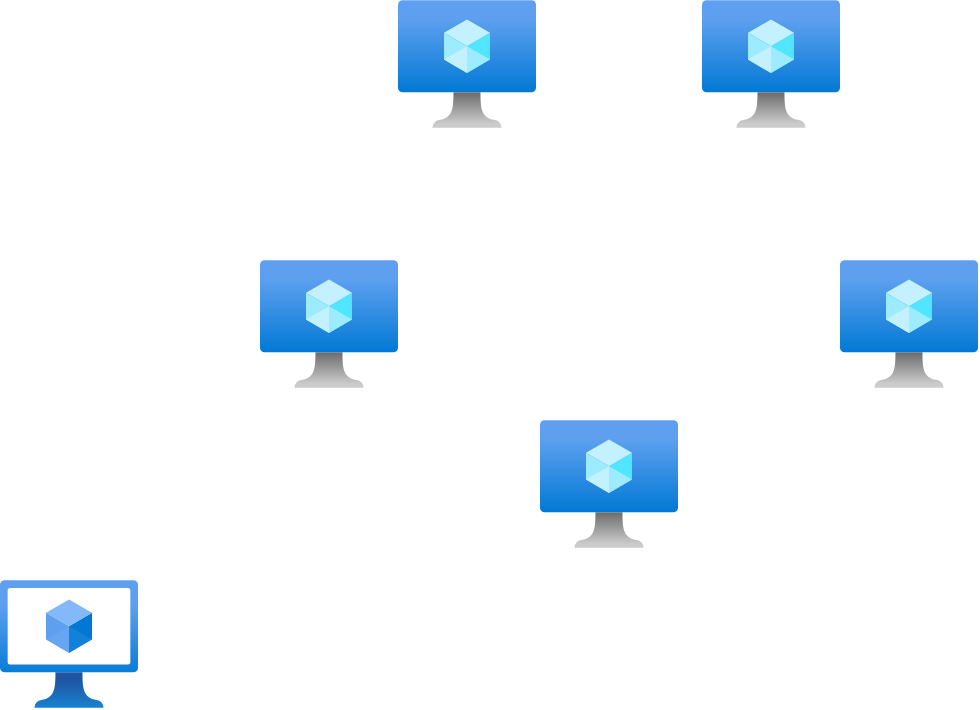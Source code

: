 <mxfile version="17.4.6" type="github">
  <diagram id="xCbqG3ZopLEsHQ0MpiIz" name="Page-1">
    <mxGraphModel dx="597" dy="732" grid="1" gridSize="10" guides="1" tooltips="1" connect="1" arrows="1" fold="1" page="1" pageScale="1" pageWidth="1100" pageHeight="850" math="0" shadow="0">
      <root>
        <mxCell id="0" />
        <mxCell id="1" parent="0" />
        <mxCell id="F0cXZ-OZX3JoiU6-42a--1" value="" style="aspect=fixed;html=1;points=[];align=center;image;fontSize=12;image=img/lib/azure2/compute/Virtual_Machine.svg;" vertex="1" parent="1">
          <mxGeometry x="470" y="240" width="69" height="64" as="geometry" />
        </mxCell>
        <mxCell id="F0cXZ-OZX3JoiU6-42a--2" value="" style="aspect=fixed;html=1;points=[];align=center;image;fontSize=12;image=img/lib/azure2/compute/Virtual_Machine.svg;" vertex="1" parent="1">
          <mxGeometry x="401" y="110" width="69" height="64" as="geometry" />
        </mxCell>
        <mxCell id="F0cXZ-OZX3JoiU6-42a--3" value="" style="aspect=fixed;html=1;points=[];align=center;image;fontSize=12;image=img/lib/azure2/compute/Virtual_Machine.svg;" vertex="1" parent="1">
          <mxGeometry x="249" y="110" width="69" height="64" as="geometry" />
        </mxCell>
        <mxCell id="F0cXZ-OZX3JoiU6-42a--4" value="" style="aspect=fixed;html=1;points=[];align=center;image;fontSize=12;image=img/lib/azure2/compute/Virtual_Machine.svg;" vertex="1" parent="1">
          <mxGeometry x="180" y="240" width="69" height="64" as="geometry" />
        </mxCell>
        <mxCell id="F0cXZ-OZX3JoiU6-42a--5" value="" style="aspect=fixed;html=1;points=[];align=center;image;fontSize=12;image=img/lib/azure2/compute/Virtual_Machine.svg;" vertex="1" parent="1">
          <mxGeometry x="320" y="320" width="69" height="64" as="geometry" />
        </mxCell>
        <mxCell id="F0cXZ-OZX3JoiU6-42a--6" value="" style="aspect=fixed;html=1;points=[];align=center;image;fontSize=12;image=img/lib/azure2/compute/Virtual_Machines_Classic.svg;" vertex="1" parent="1">
          <mxGeometry x="50" y="400" width="69" height="64" as="geometry" />
        </mxCell>
      </root>
    </mxGraphModel>
  </diagram>
</mxfile>
